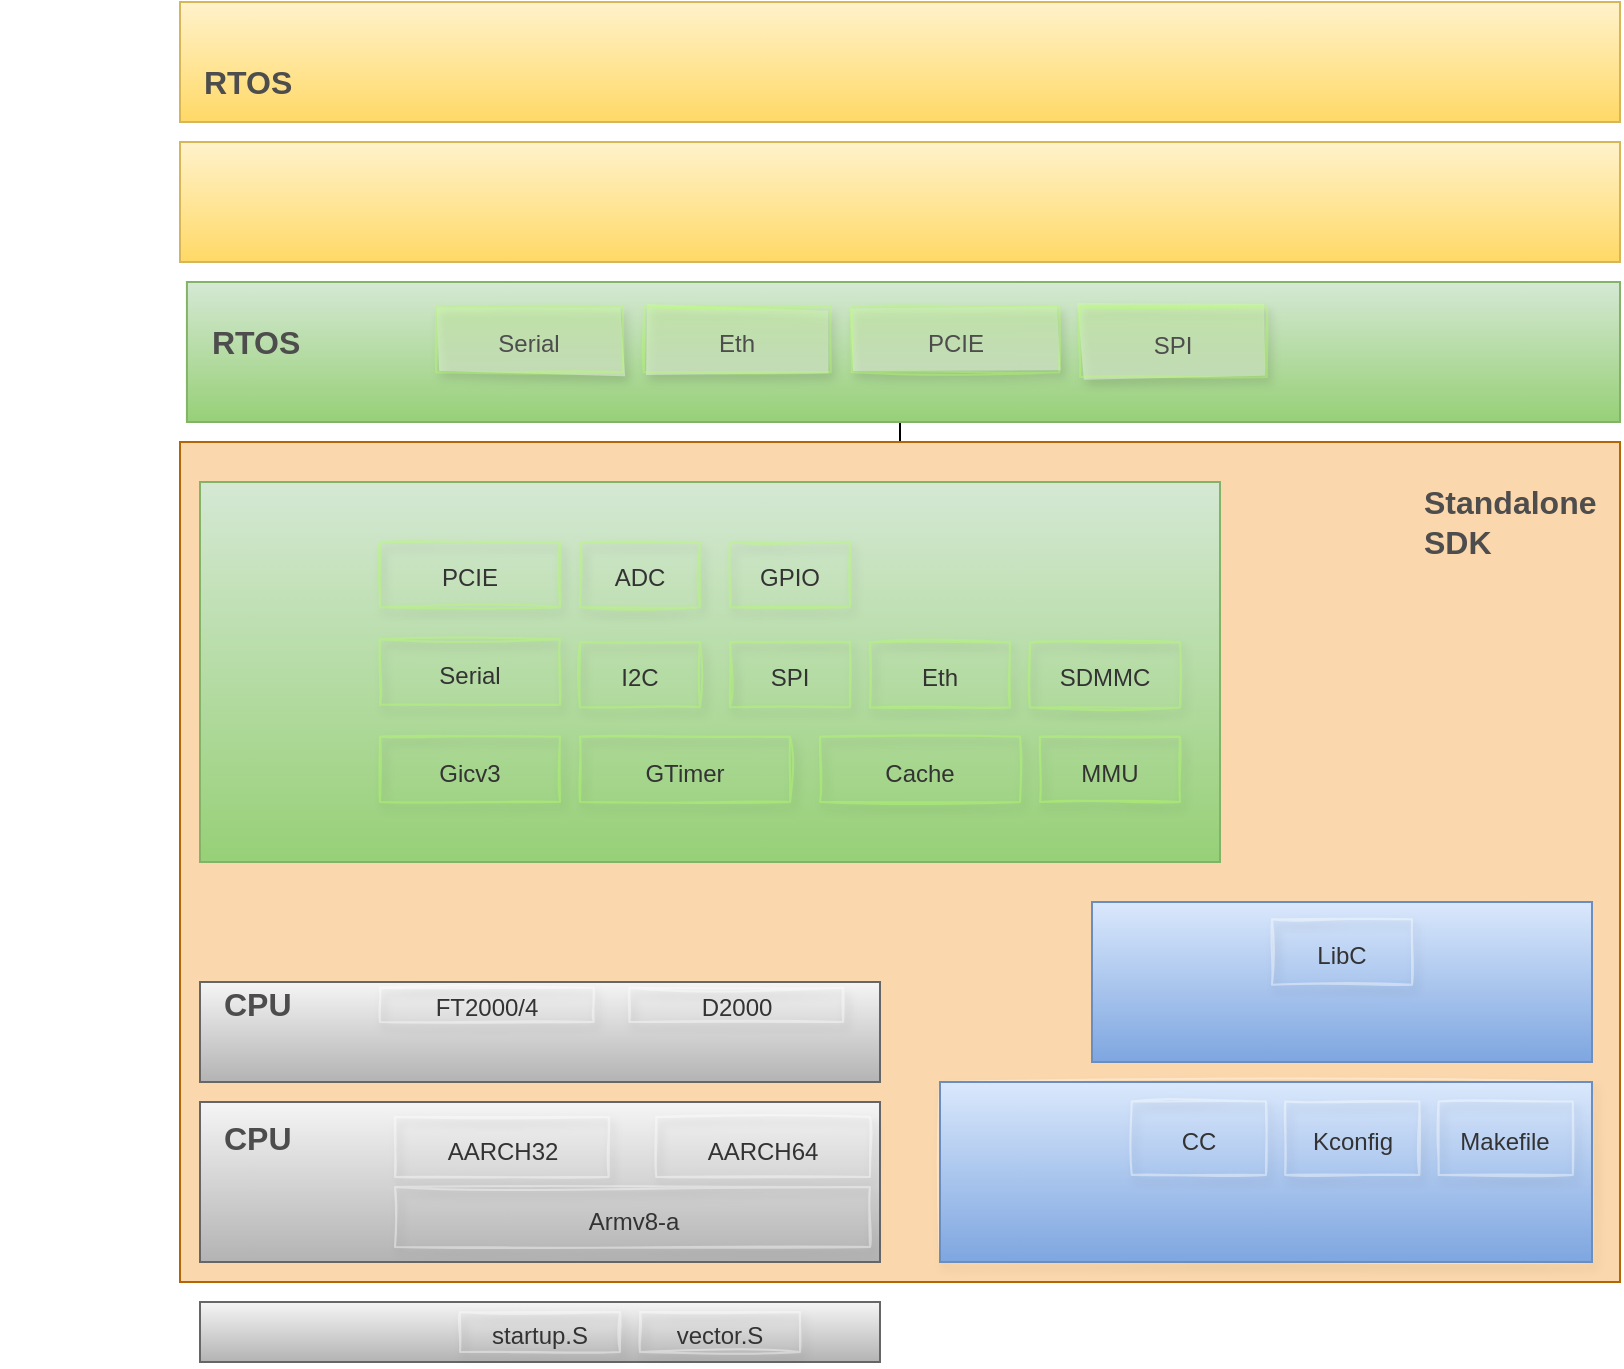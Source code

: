 <mxfile>
    <diagram id="mIqqJ92ZV3NnToaTfTDR" name=" 1 ">
        <mxGraphModel dx="1950" dy="674" grid="1" gridSize="10" guides="1" tooltips="1" connect="1" arrows="1" fold="1" page="1" pageScale="1" pageWidth="827" pageHeight="1169" background="#ffffff" math="0" shadow="0">
            <root>
                <mxCell id="0"/>
                <mxCell id="1" parent="0"/>
                <mxCell id="82" value="" style="edgeStyle=orthogonalEdgeStyle;rounded=0;orthogonalLoop=1;jettySize=auto;html=1;" edge="1" parent="1" source="2" target="57">
                    <mxGeometry relative="1" as="geometry"/>
                </mxCell>
                <mxCell id="2" value="" style="rounded=0;whiteSpace=wrap;html=1;fillColor=#fad7ac;strokeColor=#b46504;" parent="1" vertex="1">
                    <mxGeometry x="-670" y="430" width="720" height="420" as="geometry"/>
                </mxCell>
                <mxCell id="3" value="" style="group" parent="1" vertex="1" connectable="0">
                    <mxGeometry x="-660" y="760" width="340" height="80" as="geometry"/>
                </mxCell>
                <mxCell id="4" value="" style="rounded=0;whiteSpace=wrap;html=1;gradientColor=#b3b3b3;fillColor=#f5f5f5;strokeColor=#666666;" parent="3" vertex="1">
                    <mxGeometry width="340" height="80" as="geometry"/>
                </mxCell>
                <mxCell id="5" value="&lt;font color=&quot;#4d4d4d&quot;&gt;&lt;span style=&quot;font-size: 16px&quot;&gt;&lt;b&gt;CPU&lt;/b&gt;&lt;/span&gt;&lt;/font&gt;" style="text;html=1;strokeColor=none;fillColor=none;align=left;verticalAlign=middle;whiteSpace=wrap;rounded=0;" parent="3" vertex="1">
                    <mxGeometry x="10" y="7.5" width="90" height="20" as="geometry"/>
                </mxCell>
                <mxCell id="6" value="&lt;font color=&quot;#333333&quot; style=&quot;font-size: 12px&quot;&gt;Armv8-a&lt;/font&gt;" style="rounded=0;whiteSpace=wrap;html=1;fontSize=18;strokeColor=#FFFFFF;shadow=1;sketch=1;opacity=40;gradientColor=#ffffff;gradientDirection=south;fillStyle=auto;fillColor=none;" parent="3" vertex="1">
                    <mxGeometry x="97.5" y="42.5" width="237.5" height="30" as="geometry"/>
                </mxCell>
                <mxCell id="7" value="&lt;font color=&quot;#333333&quot; style=&quot;font-size: 12px&quot;&gt;AARCH64&lt;/font&gt;" style="rounded=0;whiteSpace=wrap;html=1;fontSize=18;strokeColor=#FFFFFF;shadow=1;sketch=1;opacity=40;gradientColor=#ffffff;gradientDirection=south;fillStyle=auto;fillColor=none;" parent="3" vertex="1">
                    <mxGeometry x="228.125" y="7.5" width="106.875" height="30" as="geometry"/>
                </mxCell>
                <mxCell id="8" value="&lt;font color=&quot;#333333&quot; style=&quot;font-size: 12px&quot;&gt;AARCH32&lt;/font&gt;" style="rounded=0;whiteSpace=wrap;html=1;fontSize=18;strokeColor=#FFFFFF;shadow=1;sketch=1;opacity=40;gradientColor=#ffffff;gradientDirection=south;fillStyle=auto;fillColor=none;" parent="3" vertex="1">
                    <mxGeometry x="97.5" y="7.5" width="106.875" height="30" as="geometry"/>
                </mxCell>
                <mxCell id="15" value="" style="group;rounded=0;shadow=1;fontSize=18;verticalAlign=middle;strokeColor=#FFFFFF;gradientColor=#ffffff;gradientDirection=south;opacity=40;sketch=1;fillStyle=auto;" parent="1" vertex="1" connectable="0">
                    <mxGeometry x="-290" y="750" width="326" height="90" as="geometry"/>
                </mxCell>
                <mxCell id="16" value="" style="rounded=0;whiteSpace=wrap;html=1;gradientColor=#7ea6e0;fillColor=#dae8fc;strokeColor=#6c8ebf;" parent="15" vertex="1">
                    <mxGeometry width="326" height="90" as="geometry"/>
                </mxCell>
                <mxCell id="17" value="&lt;font color=&quot;#4d4d4d&quot; size=&quot;1&quot;&gt;&lt;b style=&quot;font-size: 16px&quot;&gt;&lt;/b&gt;&lt;/font&gt;" style="text;html=1;strokeColor=none;fillColor=none;align=left;verticalAlign=middle;whiteSpace=wrap;rounded=0;" parent="15" vertex="1">
                    <mxGeometry x="9.588" y="16.875" width="67.118" height="22.5" as="geometry"/>
                </mxCell>
                <mxCell id="18" value="&lt;font color=&quot;#333333&quot; style=&quot;font-size: 12px&quot;&gt;CC&lt;/font&gt;" style="rounded=0;whiteSpace=wrap;html=1;fontSize=18;strokeColor=#FFFFFF;shadow=1;sketch=1;opacity=40;gradientColor=#ffffff;gradientDirection=south;fillStyle=auto;fillColor=none;" parent="15" vertex="1">
                    <mxGeometry x="95.882" y="9.754" width="67.118" height="36.731" as="geometry"/>
                </mxCell>
                <mxCell id="19" value="&lt;font color=&quot;#333333&quot; style=&quot;font-size: 12px&quot;&gt;Kconfig&lt;/font&gt;" style="rounded=0;whiteSpace=wrap;html=1;fontSize=18;strokeColor=#FFFFFF;shadow=1;sketch=1;opacity=40;gradientColor=#ffffff;gradientDirection=south;fillStyle=auto;fillColor=none;" parent="15" vertex="1">
                    <mxGeometry x="172.588" y="9.754" width="67.118" height="36.731" as="geometry"/>
                </mxCell>
                <mxCell id="20" value="&lt;font color=&quot;#333333&quot; style=&quot;font-size: 12px&quot;&gt;Makefile&lt;/font&gt;" style="rounded=0;whiteSpace=wrap;html=1;fontSize=18;strokeColor=#FFFFFF;shadow=1;sketch=1;opacity=40;gradientColor=#ffffff;gradientDirection=south;fillStyle=auto;fillColor=none;" parent="15" vertex="1">
                    <mxGeometry x="249.294" y="9.754" width="67.118" height="36.731" as="geometry"/>
                </mxCell>
                <mxCell id="27" value="" style="group" parent="1" vertex="1" connectable="0">
                    <mxGeometry x="-660" y="700" width="340" height="50" as="geometry"/>
                </mxCell>
                <mxCell id="28" value="" style="rounded=0;whiteSpace=wrap;html=1;gradientColor=#b3b3b3;fillColor=#f5f5f5;strokeColor=#666666;" parent="27" vertex="1">
                    <mxGeometry width="340" height="50" as="geometry"/>
                </mxCell>
                <mxCell id="29" value="&lt;font color=&quot;#4d4d4d&quot;&gt;&lt;span style=&quot;font-size: 16px&quot;&gt;&lt;b&gt;CPU&lt;/b&gt;&lt;/span&gt;&lt;/font&gt;" style="text;html=1;strokeColor=none;fillColor=none;align=left;verticalAlign=middle;whiteSpace=wrap;rounded=0;" parent="27" vertex="1">
                    <mxGeometry x="10.001" y="5.714" width="90.001" height="11.429" as="geometry"/>
                </mxCell>
                <mxCell id="30" value="&lt;font color=&quot;#333333&quot; style=&quot;font-size: 12px&quot;&gt;FT2000/4&lt;/font&gt;" style="rounded=0;whiteSpace=wrap;html=1;fontSize=18;shadow=1;sketch=1;opacity=40;gradientColor=#ffffff;gradientDirection=south;fillStyle=auto;fillColor=none;strokeColor=#FFFFFF;" parent="27" vertex="1">
                    <mxGeometry x="90.002" y="2.857" width="106.876" height="17.143" as="geometry"/>
                </mxCell>
                <mxCell id="31" value="&lt;font color=&quot;#333333&quot; style=&quot;font-size: 12px&quot;&gt;D2000&lt;/font&gt;" style="rounded=0;whiteSpace=wrap;html=1;fontSize=18;strokeColor=#FFFFFF;shadow=1;sketch=1;opacity=40;gradientColor=#ffffff;gradientDirection=south;fillStyle=auto;fillColor=none;" parent="27" vertex="1">
                    <mxGeometry x="214.69" y="2.857" width="106.876" height="17.143" as="geometry"/>
                </mxCell>
                <mxCell id="32" value="" style="group" parent="1" vertex="1" connectable="0">
                    <mxGeometry x="-660" y="450" width="510" height="190" as="geometry"/>
                </mxCell>
                <mxCell id="33" value="" style="rounded=0;whiteSpace=wrap;html=1;gradientColor=#97d077;fillColor=#d5e8d4;strokeColor=#82b366;" parent="32" vertex="1">
                    <mxGeometry width="510" height="190" as="geometry"/>
                </mxCell>
                <mxCell id="34" value="&lt;font color=&quot;#4d4d4d&quot;&gt;&lt;span style=&quot;font-size: 16px&quot;&gt;&lt;b&gt;&lt;/b&gt;&lt;/span&gt;&lt;/font&gt;" style="text;html=1;strokeColor=none;fillColor=none;align=left;verticalAlign=middle;whiteSpace=wrap;rounded=0;" parent="32" vertex="1">
                    <mxGeometry x="10" y="10" width="90" height="20" as="geometry"/>
                </mxCell>
                <mxCell id="35" value="&lt;font color=&quot;#333333&quot; style=&quot;font-size: 12px&quot;&gt;Gicv3&lt;/font&gt;" style="rounded=0;whiteSpace=wrap;html=1;fontSize=18;strokeColor=#B3FF66;shadow=1;sketch=1;opacity=40;gradientColor=#ffffff;gradientDirection=south;fillStyle=auto;fillColor=none;" parent="32" vertex="1">
                    <mxGeometry x="90" y="127.35" width="90" height="32.65" as="geometry"/>
                </mxCell>
                <mxCell id="36" value="&lt;font color=&quot;#333333&quot; style=&quot;font-size: 12px&quot;&gt;Serial&lt;/font&gt;" style="rounded=0;whiteSpace=wrap;html=1;fontSize=18;strokeColor=#B3FF66;shadow=1;sketch=1;opacity=40;gradientColor=#ffffff;gradientDirection=south;fillStyle=auto;fillColor=none;" parent="32" vertex="1">
                    <mxGeometry x="90" y="78.672" width="90" height="32.647" as="geometry"/>
                </mxCell>
                <mxCell id="37" value="&lt;font color=&quot;#333333&quot; style=&quot;font-size: 12px&quot;&gt;PCIE&lt;/font&gt;" style="rounded=0;whiteSpace=wrap;html=1;fontSize=18;strokeColor=#B3FF66;shadow=1;sketch=1;opacity=40;gradientColor=#ffffff;gradientDirection=south;fillStyle=auto;fillColor=none;" parent="32" vertex="1">
                    <mxGeometry x="90" y="30.002" width="90" height="32.647" as="geometry"/>
                </mxCell>
                <mxCell id="38" value="&lt;font color=&quot;#333333&quot; style=&quot;font-size: 12px&quot;&gt;GTimer&lt;/font&gt;" style="rounded=0;whiteSpace=wrap;html=1;fontSize=18;strokeColor=#B3FF66;shadow=1;sketch=1;opacity=40;gradientColor=#ffffff;gradientDirection=south;fillStyle=auto;fillColor=none;" parent="32" vertex="1">
                    <mxGeometry x="190" y="127.351" width="105" height="32.647" as="geometry"/>
                </mxCell>
                <mxCell id="39" value="&lt;font color=&quot;#333333&quot; style=&quot;font-size: 12px&quot;&gt;Cache&lt;/font&gt;" style="rounded=0;whiteSpace=wrap;html=1;fontSize=18;strokeColor=#B3FF66;shadow=1;sketch=1;opacity=40;gradientColor=#ffffff;gradientDirection=south;fillStyle=auto;fillColor=none;" parent="32" vertex="1">
                    <mxGeometry x="310" y="127.35" width="100" height="32.65" as="geometry"/>
                </mxCell>
                <mxCell id="40" value="&lt;font color=&quot;#333333&quot; style=&quot;font-size: 12px&quot;&gt;MMU&lt;/font&gt;" style="rounded=0;whiteSpace=wrap;html=1;fontSize=18;strokeColor=#B3FF66;shadow=1;sketch=1;opacity=40;gradientColor=#ffffff;gradientDirection=south;fillStyle=auto;fillColor=none;" parent="32" vertex="1">
                    <mxGeometry x="420" y="127.35" width="70" height="32.65" as="geometry"/>
                </mxCell>
                <mxCell id="41" value="&lt;font color=&quot;#333333&quot; style=&quot;font-size: 12px&quot;&gt;I2C&lt;/font&gt;" style="rounded=0;whiteSpace=wrap;html=1;fontSize=18;strokeColor=#B3FF66;shadow=1;sketch=1;opacity=40;gradientColor=#ffffff;gradientDirection=south;fillStyle=auto;fillColor=none;" parent="32" vertex="1">
                    <mxGeometry x="190" y="80" width="60" height="32.65" as="geometry"/>
                </mxCell>
                <mxCell id="42" value="&lt;font color=&quot;#333333&quot; style=&quot;font-size: 12px&quot;&gt;SPI&lt;/font&gt;" style="rounded=0;whiteSpace=wrap;html=1;fontSize=18;strokeColor=#B3FF66;shadow=1;sketch=1;opacity=40;gradientColor=#ffffff;gradientDirection=south;fillStyle=auto;fillColor=none;" parent="32" vertex="1">
                    <mxGeometry x="265" y="80" width="60" height="32.65" as="geometry"/>
                </mxCell>
                <mxCell id="43" value="&lt;font color=&quot;#333333&quot; style=&quot;font-size: 12px&quot;&gt;Eth&lt;/font&gt;" style="rounded=0;whiteSpace=wrap;html=1;fontSize=18;strokeColor=#B3FF66;shadow=1;sketch=1;opacity=40;gradientColor=#ffffff;gradientDirection=south;fillStyle=auto;fillColor=none;" parent="32" vertex="1">
                    <mxGeometry x="335" y="80.15" width="70" height="32.65" as="geometry"/>
                </mxCell>
                <mxCell id="44" value="&lt;font color=&quot;#333333&quot; style=&quot;font-size: 12px&quot;&gt;SDMMC&lt;/font&gt;" style="rounded=0;whiteSpace=wrap;html=1;fontSize=18;strokeColor=#B3FF66;shadow=1;sketch=1;opacity=40;gradientColor=#ffffff;gradientDirection=south;fillStyle=auto;fillColor=none;" parent="32" vertex="1">
                    <mxGeometry x="415" y="80.15" width="75" height="32.65" as="geometry"/>
                </mxCell>
                <mxCell id="45" value="&lt;font color=&quot;#333333&quot; style=&quot;font-size: 12px&quot;&gt;GPIO&lt;/font&gt;" style="rounded=0;whiteSpace=wrap;html=1;fontSize=18;strokeColor=#B3FF66;shadow=1;sketch=1;opacity=40;gradientColor=#ffffff;gradientDirection=south;fillStyle=auto;fillColor=none;" parent="32" vertex="1">
                    <mxGeometry x="265" y="30" width="60" height="32.65" as="geometry"/>
                </mxCell>
                <mxCell id="46" value="&lt;font color=&quot;#333333&quot; style=&quot;font-size: 12px&quot;&gt;ADC&lt;/font&gt;" style="rounded=0;whiteSpace=wrap;html=1;fontSize=18;strokeColor=#B3FF66;shadow=1;sketch=1;opacity=40;gradientColor=#ffffff;gradientDirection=south;fillStyle=auto;fillColor=none;" parent="32" vertex="1">
                    <mxGeometry x="190" y="30" width="60" height="32.65" as="geometry"/>
                </mxCell>
                <mxCell id="47" value="" style="group" parent="1" vertex="1" connectable="0">
                    <mxGeometry x="-660" y="860" width="340" height="30" as="geometry"/>
                </mxCell>
                <mxCell id="9" value="" style="rounded=0;whiteSpace=wrap;html=1;gradientColor=#b3b3b3;fillColor=#f5f5f5;strokeColor=#666666;" parent="47" vertex="1">
                    <mxGeometry width="340" height="30" as="geometry"/>
                </mxCell>
                <mxCell id="10" value="&lt;font color=&quot;#4d4d4d&quot;&gt;&lt;span style=&quot;font-size: 16px&quot;&gt;&lt;b&gt;&lt;/b&gt;&lt;/span&gt;&lt;/font&gt;" style="text;html=1;strokeColor=none;fillColor=none;align=left;verticalAlign=middle;whiteSpace=wrap;rounded=0;" parent="47" vertex="1">
                    <mxGeometry x="10" y="5" width="120" height="20" as="geometry"/>
                </mxCell>
                <mxCell id="11" value="&lt;font color=&quot;#333333&quot; style=&quot;font-size: 12px&quot;&gt;startup.S&lt;/font&gt;" style="rounded=0;whiteSpace=wrap;html=1;fontSize=18;strokeColor=#FFFFFF;shadow=1;sketch=1;opacity=40;gradientColor=#ffffff;gradientDirection=south;fillStyle=auto;fillColor=none;" parent="47" vertex="1">
                    <mxGeometry x="130" y="5" width="80" height="20" as="geometry"/>
                </mxCell>
                <mxCell id="12" value="&lt;font color=&quot;#333333&quot; style=&quot;font-size: 12px&quot;&gt;vector.S&lt;/font&gt;" style="rounded=0;whiteSpace=wrap;html=1;fontSize=18;strokeColor=#FFFFFF;shadow=1;sketch=1;opacity=40;gradientColor=#ffffff;gradientDirection=south;fillStyle=auto;fillColor=none;" parent="47" vertex="1">
                    <mxGeometry x="220" y="5" width="80" height="20" as="geometry"/>
                </mxCell>
                <mxCell id="49" value="" style="group" parent="1" vertex="1" connectable="0">
                    <mxGeometry x="-760" y="350" width="810.002" height="70" as="geometry"/>
                </mxCell>
                <mxCell id="51" value="" style="group" parent="49" vertex="1" connectable="0">
                    <mxGeometry x="93.462" width="716.54" height="70" as="geometry"/>
                </mxCell>
                <mxCell id="52" value="" style="rounded=0;whiteSpace=wrap;html=1;gradientColor=#97d077;fillColor=#d5e8d4;strokeColor=#82b366;" parent="51" vertex="1">
                    <mxGeometry width="716.54" height="70" as="geometry"/>
                </mxCell>
                <mxCell id="53" value="&lt;font color=&quot;#4d4d4d&quot;&gt;&lt;span style=&quot;font-size: 16px&quot;&gt;&lt;b&gt;RTOS&lt;/b&gt;&lt;/span&gt;&lt;/font&gt;" style="text;html=1;strokeColor=none;fillColor=none;align=left;verticalAlign=middle;whiteSpace=wrap;rounded=0;" parent="51" vertex="1">
                    <mxGeometry x="10.385" y="20" width="83.077" height="20" as="geometry"/>
                </mxCell>
                <mxCell id="54" value="&lt;font color=&quot;#4d4d4d&quot;&gt;&lt;span style=&quot;font-size: 12px&quot;&gt;SPI&lt;/span&gt;&lt;/font&gt;" style="rounded=0;whiteSpace=wrap;html=1;fontSize=18;strokeColor=#B3FF66;shadow=1;sketch=1;opacity=40;gradientColor=#ffffff;gradientDirection=south;fillStyle=auto;fillColor=#CCFF99;" parent="51" vertex="1">
                    <mxGeometry x="446.538" y="12.5" width="93.462" height="35" as="geometry"/>
                </mxCell>
                <mxCell id="55" value="&lt;font color=&quot;#4d4d4d&quot; style=&quot;font-size: 12px&quot;&gt;Serial&lt;/font&gt;" style="rounded=0;whiteSpace=wrap;html=1;fontSize=18;strokeColor=#B3FF66;shadow=1;sketch=1;opacity=40;gradientColor=#ffffff;gradientDirection=south;fillStyle=auto;fillColor=#CCFF99;strokeWidth=1;" parent="51" vertex="1">
                    <mxGeometry x="124.615" y="12.502" width="93.462" height="32.647" as="geometry"/>
                </mxCell>
                <mxCell id="56" value="&lt;font color=&quot;#4d4d4d&quot; style=&quot;font-size: 12px&quot;&gt;Eth&lt;/font&gt;" style="rounded=0;whiteSpace=wrap;html=1;fontSize=18;strokeColor=#B3FF66;shadow=1;sketch=1;opacity=40;gradientColor=#ffffff;gradientDirection=south;fillStyle=auto;fillColor=#CCFF99;" parent="51" vertex="1">
                    <mxGeometry x="228.462" y="12.502" width="93.462" height="32.647" as="geometry"/>
                </mxCell>
                <mxCell id="57" value="&lt;font color=&quot;#4d4d4d&quot; style=&quot;font-size: 12px&quot;&gt;PCIE&lt;/font&gt;" style="rounded=0;whiteSpace=wrap;html=1;fontSize=18;strokeColor=#B3FF66;shadow=1;sketch=1;opacity=40;gradientColor=#ffffff;gradientDirection=south;fillStyle=auto;fillColor=#CCFF99;" parent="51" vertex="1">
                    <mxGeometry x="332.308" y="12.5" width="103.846" height="32.65" as="geometry"/>
                </mxCell>
                <mxCell id="60" value="" style="rounded=0;whiteSpace=wrap;html=1;gradientColor=#ffd966;fillColor=#fff2cc;strokeColor=#d6b656;labelPosition=center;verticalLabelPosition=top;align=center;verticalAlign=bottom;" parent="1" vertex="1">
                    <mxGeometry x="-670" y="210" width="720" height="60" as="geometry"/>
                </mxCell>
                <mxCell id="61" value="&lt;font color=&quot;#4d4d4d&quot; size=&quot;1&quot;&gt;&lt;b style=&quot;font-size: 16px&quot;&gt;RTOS&lt;/b&gt;&lt;/font&gt;" style="text;html=1;strokeColor=none;fillColor=none;align=left;verticalAlign=middle;whiteSpace=wrap;rounded=0;" parent="1" vertex="1">
                    <mxGeometry x="-660" y="240" width="90" height="20" as="geometry"/>
                </mxCell>
                <mxCell id="65" value="" style="group" parent="1" vertex="1" connectable="0">
                    <mxGeometry x="-214" y="660" width="250" height="80" as="geometry"/>
                </mxCell>
                <mxCell id="66" value="" style="rounded=0;whiteSpace=wrap;html=1;gradientColor=#7ea6e0;fillColor=#dae8fc;strokeColor=#6c8ebf;" parent="65" vertex="1">
                    <mxGeometry width="250" height="80" as="geometry"/>
                </mxCell>
                <mxCell id="67" value="&lt;font color=&quot;#4d4d4d&quot; size=&quot;1&quot;&gt;&lt;b style=&quot;font-size: 16px&quot;&gt;&lt;/b&gt;&lt;/font&gt;" style="text;html=1;strokeColor=none;fillColor=none;align=left;verticalAlign=middle;whiteSpace=wrap;rounded=0;" parent="65" vertex="1">
                    <mxGeometry x="10" y="15" width="70" height="20" as="geometry"/>
                </mxCell>
                <mxCell id="68" value="&lt;font color=&quot;#333333&quot; style=&quot;font-size: 12px&quot;&gt;LibC&lt;/font&gt;" style="rounded=0;whiteSpace=wrap;html=1;fontSize=18;strokeColor=#FFFFFF;shadow=1;sketch=1;opacity=40;gradientColor=#ffffff;gradientDirection=south;fillStyle=auto;fillColor=none;" parent="65" vertex="1">
                    <mxGeometry x="90" y="8.67" width="70" height="32.65" as="geometry"/>
                </mxCell>
                <mxCell id="72" value="&lt;font color=&quot;#4d4d4d&quot;&gt;&lt;span style=&quot;font-size: 16px&quot;&gt;&lt;b&gt;Standalone SDK&lt;/b&gt;&lt;/span&gt;&lt;/font&gt;" style="text;html=1;strokeColor=none;fillColor=none;align=left;verticalAlign=middle;whiteSpace=wrap;rounded=0;" parent="1" vertex="1">
                    <mxGeometry x="-50" y="460" width="90" height="20" as="geometry"/>
                </mxCell>
                <mxCell id="83" value="" style="rounded=0;whiteSpace=wrap;html=1;gradientColor=#ffd966;fillColor=#fff2cc;strokeColor=#d6b656;labelPosition=center;verticalLabelPosition=top;align=center;verticalAlign=bottom;" vertex="1" parent="1">
                    <mxGeometry x="-670" y="280" width="720" height="60" as="geometry"/>
                </mxCell>
            </root>
        </mxGraphModel>
    </diagram>
</mxfile>